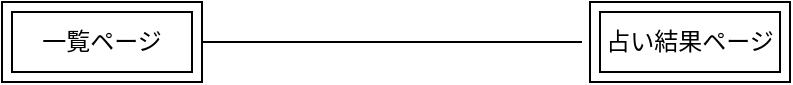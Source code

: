 <mxfile>
    <diagram id="Aplcn5xyLGkFGsJ-Gvja" name="ページ1">
        <mxGraphModel dx="256" dy="779" grid="1" gridSize="10" guides="1" tooltips="1" connect="1" arrows="1" fold="1" page="1" pageScale="1" pageWidth="827" pageHeight="1169" math="0" shadow="0">
            <root>
                <mxCell id="0"/>
                <mxCell id="1" parent="0"/>
                <mxCell id="7" style="edgeStyle=none;html=1;exitX=1;exitY=0.5;exitDx=0;exitDy=0;endArrow=none;endFill=0;" edge="1" parent="1" source="3">
                    <mxGeometry relative="1" as="geometry">
                        <mxPoint x="360" y="230" as="targetPoint"/>
                    </mxGeometry>
                </mxCell>
                <mxCell id="3" value="一覧ページ" style="shape=ext;margin=3;double=1;whiteSpace=wrap;html=1;align=center;" vertex="1" parent="1">
                    <mxGeometry x="70" y="210" width="100" height="40" as="geometry"/>
                </mxCell>
                <mxCell id="5" value="占い結果ページ" style="shape=ext;margin=3;double=1;whiteSpace=wrap;html=1;align=center;" vertex="1" parent="1">
                    <mxGeometry x="364" y="210" width="100" height="40" as="geometry"/>
                </mxCell>
            </root>
        </mxGraphModel>
    </diagram>
</mxfile>